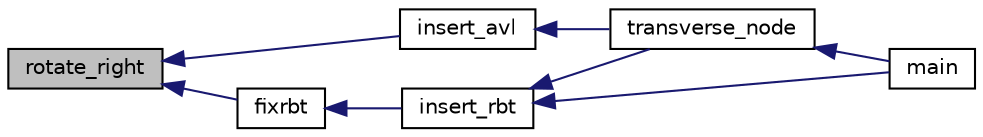 digraph "rotate_right"
{
  edge [fontname="Helvetica",fontsize="10",labelfontname="Helvetica",labelfontsize="10"];
  node [fontname="Helvetica",fontsize="10",shape=record];
  rankdir="LR";
  Node77 [label="rotate_right",height=0.2,width=0.4,color="black", fillcolor="grey75", style="filled", fontcolor="black"];
  Node77 -> Node78 [dir="back",color="midnightblue",fontsize="10",style="solid",fontname="Helvetica"];
  Node78 [label="insert_avl",height=0.2,width=0.4,color="black", fillcolor="white", style="filled",URL="$problem__1_8c_09_09.html#a7366557fb6d7ba398b06ba694f3a1f13"];
  Node78 -> Node79 [dir="back",color="midnightblue",fontsize="10",style="solid",fontname="Helvetica"];
  Node79 [label="transverse_node",height=0.2,width=0.4,color="black", fillcolor="white", style="filled",URL="$problem__1_8c_09_09.html#adf38af92ad12705aa7607a48d0c8c125"];
  Node79 -> Node80 [dir="back",color="midnightblue",fontsize="10",style="solid",fontname="Helvetica"];
  Node80 [label="main",height=0.2,width=0.4,color="black", fillcolor="white", style="filled",URL="$problem__1_8c_09_09.html#ae66f6b31b5ad750f1fe042a706a4e3d4"];
  Node77 -> Node81 [dir="back",color="midnightblue",fontsize="10",style="solid",fontname="Helvetica"];
  Node81 [label="fixrbt",height=0.2,width=0.4,color="black", fillcolor="white", style="filled",URL="$problem__1_8c_09_09.html#af4fc9659bda02ecdccba8ecb55a3e971"];
  Node81 -> Node82 [dir="back",color="midnightblue",fontsize="10",style="solid",fontname="Helvetica"];
  Node82 [label="insert_rbt",height=0.2,width=0.4,color="black", fillcolor="white", style="filled",URL="$problem__1_8c_09_09.html#ac95da8b816808fb1c52baf7f5af42bea"];
  Node82 -> Node79 [dir="back",color="midnightblue",fontsize="10",style="solid",fontname="Helvetica"];
  Node82 -> Node80 [dir="back",color="midnightblue",fontsize="10",style="solid",fontname="Helvetica"];
}
